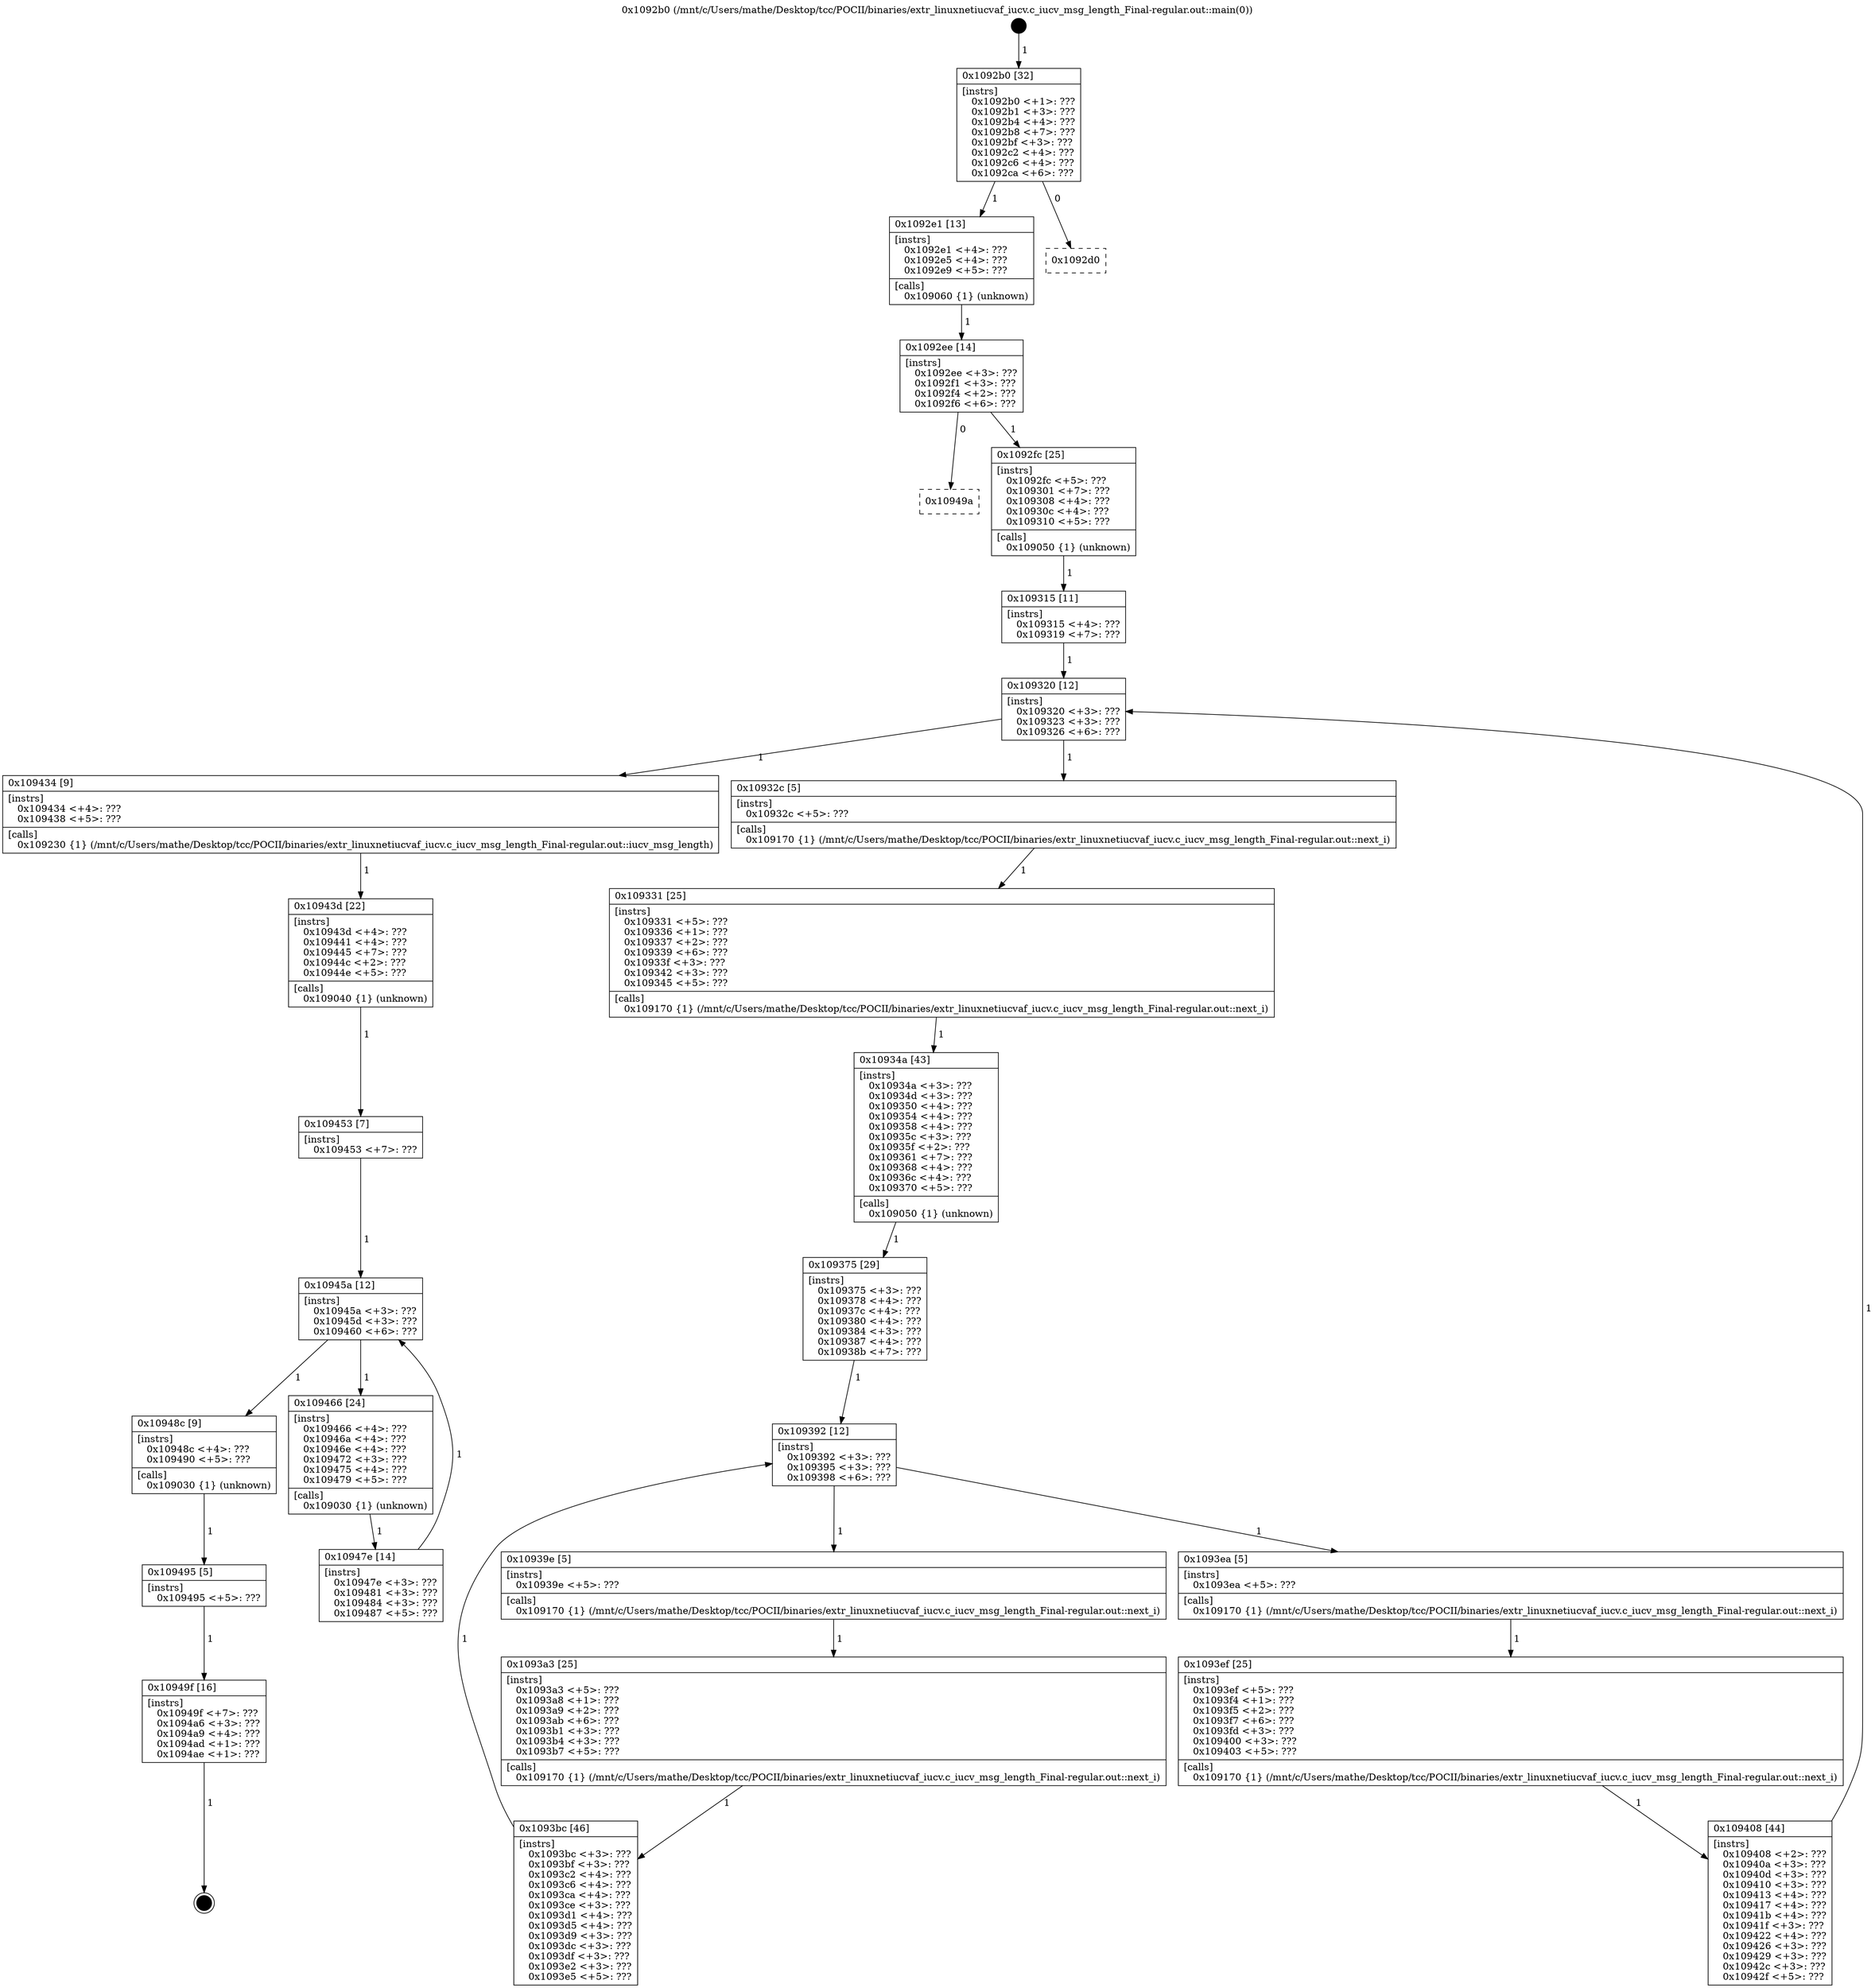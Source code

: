 digraph "0x1092b0" {
  label = "0x1092b0 (/mnt/c/Users/mathe/Desktop/tcc/POCII/binaries/extr_linuxnetiucvaf_iucv.c_iucv_msg_length_Final-regular.out::main(0))"
  labelloc = "t"
  node[shape=record]

  Entry [label="",width=0.3,height=0.3,shape=circle,fillcolor=black,style=filled]
  "0x1092b0" [label="{
     0x1092b0 [32]\l
     | [instrs]\l
     &nbsp;&nbsp;0x1092b0 \<+1\>: ???\l
     &nbsp;&nbsp;0x1092b1 \<+3\>: ???\l
     &nbsp;&nbsp;0x1092b4 \<+4\>: ???\l
     &nbsp;&nbsp;0x1092b8 \<+7\>: ???\l
     &nbsp;&nbsp;0x1092bf \<+3\>: ???\l
     &nbsp;&nbsp;0x1092c2 \<+4\>: ???\l
     &nbsp;&nbsp;0x1092c6 \<+4\>: ???\l
     &nbsp;&nbsp;0x1092ca \<+6\>: ???\l
  }"]
  "0x1092e1" [label="{
     0x1092e1 [13]\l
     | [instrs]\l
     &nbsp;&nbsp;0x1092e1 \<+4\>: ???\l
     &nbsp;&nbsp;0x1092e5 \<+4\>: ???\l
     &nbsp;&nbsp;0x1092e9 \<+5\>: ???\l
     | [calls]\l
     &nbsp;&nbsp;0x109060 \{1\} (unknown)\l
  }"]
  "0x1092d0" [label="{
     0x1092d0\l
  }", style=dashed]
  "0x1092ee" [label="{
     0x1092ee [14]\l
     | [instrs]\l
     &nbsp;&nbsp;0x1092ee \<+3\>: ???\l
     &nbsp;&nbsp;0x1092f1 \<+3\>: ???\l
     &nbsp;&nbsp;0x1092f4 \<+2\>: ???\l
     &nbsp;&nbsp;0x1092f6 \<+6\>: ???\l
  }"]
  "0x10949a" [label="{
     0x10949a\l
  }", style=dashed]
  "0x1092fc" [label="{
     0x1092fc [25]\l
     | [instrs]\l
     &nbsp;&nbsp;0x1092fc \<+5\>: ???\l
     &nbsp;&nbsp;0x109301 \<+7\>: ???\l
     &nbsp;&nbsp;0x109308 \<+4\>: ???\l
     &nbsp;&nbsp;0x10930c \<+4\>: ???\l
     &nbsp;&nbsp;0x109310 \<+5\>: ???\l
     | [calls]\l
     &nbsp;&nbsp;0x109050 \{1\} (unknown)\l
  }"]
  Exit [label="",width=0.3,height=0.3,shape=circle,fillcolor=black,style=filled,peripheries=2]
  "0x109320" [label="{
     0x109320 [12]\l
     | [instrs]\l
     &nbsp;&nbsp;0x109320 \<+3\>: ???\l
     &nbsp;&nbsp;0x109323 \<+3\>: ???\l
     &nbsp;&nbsp;0x109326 \<+6\>: ???\l
  }"]
  "0x109434" [label="{
     0x109434 [9]\l
     | [instrs]\l
     &nbsp;&nbsp;0x109434 \<+4\>: ???\l
     &nbsp;&nbsp;0x109438 \<+5\>: ???\l
     | [calls]\l
     &nbsp;&nbsp;0x109230 \{1\} (/mnt/c/Users/mathe/Desktop/tcc/POCII/binaries/extr_linuxnetiucvaf_iucv.c_iucv_msg_length_Final-regular.out::iucv_msg_length)\l
  }"]
  "0x10932c" [label="{
     0x10932c [5]\l
     | [instrs]\l
     &nbsp;&nbsp;0x10932c \<+5\>: ???\l
     | [calls]\l
     &nbsp;&nbsp;0x109170 \{1\} (/mnt/c/Users/mathe/Desktop/tcc/POCII/binaries/extr_linuxnetiucvaf_iucv.c_iucv_msg_length_Final-regular.out::next_i)\l
  }"]
  "0x109331" [label="{
     0x109331 [25]\l
     | [instrs]\l
     &nbsp;&nbsp;0x109331 \<+5\>: ???\l
     &nbsp;&nbsp;0x109336 \<+1\>: ???\l
     &nbsp;&nbsp;0x109337 \<+2\>: ???\l
     &nbsp;&nbsp;0x109339 \<+6\>: ???\l
     &nbsp;&nbsp;0x10933f \<+3\>: ???\l
     &nbsp;&nbsp;0x109342 \<+3\>: ???\l
     &nbsp;&nbsp;0x109345 \<+5\>: ???\l
     | [calls]\l
     &nbsp;&nbsp;0x109170 \{1\} (/mnt/c/Users/mathe/Desktop/tcc/POCII/binaries/extr_linuxnetiucvaf_iucv.c_iucv_msg_length_Final-regular.out::next_i)\l
  }"]
  "0x10934a" [label="{
     0x10934a [43]\l
     | [instrs]\l
     &nbsp;&nbsp;0x10934a \<+3\>: ???\l
     &nbsp;&nbsp;0x10934d \<+3\>: ???\l
     &nbsp;&nbsp;0x109350 \<+4\>: ???\l
     &nbsp;&nbsp;0x109354 \<+4\>: ???\l
     &nbsp;&nbsp;0x109358 \<+4\>: ???\l
     &nbsp;&nbsp;0x10935c \<+3\>: ???\l
     &nbsp;&nbsp;0x10935f \<+2\>: ???\l
     &nbsp;&nbsp;0x109361 \<+7\>: ???\l
     &nbsp;&nbsp;0x109368 \<+4\>: ???\l
     &nbsp;&nbsp;0x10936c \<+4\>: ???\l
     &nbsp;&nbsp;0x109370 \<+5\>: ???\l
     | [calls]\l
     &nbsp;&nbsp;0x109050 \{1\} (unknown)\l
  }"]
  "0x109392" [label="{
     0x109392 [12]\l
     | [instrs]\l
     &nbsp;&nbsp;0x109392 \<+3\>: ???\l
     &nbsp;&nbsp;0x109395 \<+3\>: ???\l
     &nbsp;&nbsp;0x109398 \<+6\>: ???\l
  }"]
  "0x1093ea" [label="{
     0x1093ea [5]\l
     | [instrs]\l
     &nbsp;&nbsp;0x1093ea \<+5\>: ???\l
     | [calls]\l
     &nbsp;&nbsp;0x109170 \{1\} (/mnt/c/Users/mathe/Desktop/tcc/POCII/binaries/extr_linuxnetiucvaf_iucv.c_iucv_msg_length_Final-regular.out::next_i)\l
  }"]
  "0x10939e" [label="{
     0x10939e [5]\l
     | [instrs]\l
     &nbsp;&nbsp;0x10939e \<+5\>: ???\l
     | [calls]\l
     &nbsp;&nbsp;0x109170 \{1\} (/mnt/c/Users/mathe/Desktop/tcc/POCII/binaries/extr_linuxnetiucvaf_iucv.c_iucv_msg_length_Final-regular.out::next_i)\l
  }"]
  "0x1093a3" [label="{
     0x1093a3 [25]\l
     | [instrs]\l
     &nbsp;&nbsp;0x1093a3 \<+5\>: ???\l
     &nbsp;&nbsp;0x1093a8 \<+1\>: ???\l
     &nbsp;&nbsp;0x1093a9 \<+2\>: ???\l
     &nbsp;&nbsp;0x1093ab \<+6\>: ???\l
     &nbsp;&nbsp;0x1093b1 \<+3\>: ???\l
     &nbsp;&nbsp;0x1093b4 \<+3\>: ???\l
     &nbsp;&nbsp;0x1093b7 \<+5\>: ???\l
     | [calls]\l
     &nbsp;&nbsp;0x109170 \{1\} (/mnt/c/Users/mathe/Desktop/tcc/POCII/binaries/extr_linuxnetiucvaf_iucv.c_iucv_msg_length_Final-regular.out::next_i)\l
  }"]
  "0x1093bc" [label="{
     0x1093bc [46]\l
     | [instrs]\l
     &nbsp;&nbsp;0x1093bc \<+3\>: ???\l
     &nbsp;&nbsp;0x1093bf \<+3\>: ???\l
     &nbsp;&nbsp;0x1093c2 \<+4\>: ???\l
     &nbsp;&nbsp;0x1093c6 \<+4\>: ???\l
     &nbsp;&nbsp;0x1093ca \<+4\>: ???\l
     &nbsp;&nbsp;0x1093ce \<+3\>: ???\l
     &nbsp;&nbsp;0x1093d1 \<+4\>: ???\l
     &nbsp;&nbsp;0x1093d5 \<+4\>: ???\l
     &nbsp;&nbsp;0x1093d9 \<+3\>: ???\l
     &nbsp;&nbsp;0x1093dc \<+3\>: ???\l
     &nbsp;&nbsp;0x1093df \<+3\>: ???\l
     &nbsp;&nbsp;0x1093e2 \<+3\>: ???\l
     &nbsp;&nbsp;0x1093e5 \<+5\>: ???\l
  }"]
  "0x109375" [label="{
     0x109375 [29]\l
     | [instrs]\l
     &nbsp;&nbsp;0x109375 \<+3\>: ???\l
     &nbsp;&nbsp;0x109378 \<+4\>: ???\l
     &nbsp;&nbsp;0x10937c \<+4\>: ???\l
     &nbsp;&nbsp;0x109380 \<+4\>: ???\l
     &nbsp;&nbsp;0x109384 \<+3\>: ???\l
     &nbsp;&nbsp;0x109387 \<+4\>: ???\l
     &nbsp;&nbsp;0x10938b \<+7\>: ???\l
  }"]
  "0x1093ef" [label="{
     0x1093ef [25]\l
     | [instrs]\l
     &nbsp;&nbsp;0x1093ef \<+5\>: ???\l
     &nbsp;&nbsp;0x1093f4 \<+1\>: ???\l
     &nbsp;&nbsp;0x1093f5 \<+2\>: ???\l
     &nbsp;&nbsp;0x1093f7 \<+6\>: ???\l
     &nbsp;&nbsp;0x1093fd \<+3\>: ???\l
     &nbsp;&nbsp;0x109400 \<+3\>: ???\l
     &nbsp;&nbsp;0x109403 \<+5\>: ???\l
     | [calls]\l
     &nbsp;&nbsp;0x109170 \{1\} (/mnt/c/Users/mathe/Desktop/tcc/POCII/binaries/extr_linuxnetiucvaf_iucv.c_iucv_msg_length_Final-regular.out::next_i)\l
  }"]
  "0x109408" [label="{
     0x109408 [44]\l
     | [instrs]\l
     &nbsp;&nbsp;0x109408 \<+2\>: ???\l
     &nbsp;&nbsp;0x10940a \<+3\>: ???\l
     &nbsp;&nbsp;0x10940d \<+3\>: ???\l
     &nbsp;&nbsp;0x109410 \<+3\>: ???\l
     &nbsp;&nbsp;0x109413 \<+4\>: ???\l
     &nbsp;&nbsp;0x109417 \<+4\>: ???\l
     &nbsp;&nbsp;0x10941b \<+4\>: ???\l
     &nbsp;&nbsp;0x10941f \<+3\>: ???\l
     &nbsp;&nbsp;0x109422 \<+4\>: ???\l
     &nbsp;&nbsp;0x109426 \<+3\>: ???\l
     &nbsp;&nbsp;0x109429 \<+3\>: ???\l
     &nbsp;&nbsp;0x10942c \<+3\>: ???\l
     &nbsp;&nbsp;0x10942f \<+5\>: ???\l
  }"]
  "0x109315" [label="{
     0x109315 [11]\l
     | [instrs]\l
     &nbsp;&nbsp;0x109315 \<+4\>: ???\l
     &nbsp;&nbsp;0x109319 \<+7\>: ???\l
  }"]
  "0x10943d" [label="{
     0x10943d [22]\l
     | [instrs]\l
     &nbsp;&nbsp;0x10943d \<+4\>: ???\l
     &nbsp;&nbsp;0x109441 \<+4\>: ???\l
     &nbsp;&nbsp;0x109445 \<+7\>: ???\l
     &nbsp;&nbsp;0x10944c \<+2\>: ???\l
     &nbsp;&nbsp;0x10944e \<+5\>: ???\l
     | [calls]\l
     &nbsp;&nbsp;0x109040 \{1\} (unknown)\l
  }"]
  "0x10945a" [label="{
     0x10945a [12]\l
     | [instrs]\l
     &nbsp;&nbsp;0x10945a \<+3\>: ???\l
     &nbsp;&nbsp;0x10945d \<+3\>: ???\l
     &nbsp;&nbsp;0x109460 \<+6\>: ???\l
  }"]
  "0x10948c" [label="{
     0x10948c [9]\l
     | [instrs]\l
     &nbsp;&nbsp;0x10948c \<+4\>: ???\l
     &nbsp;&nbsp;0x109490 \<+5\>: ???\l
     | [calls]\l
     &nbsp;&nbsp;0x109030 \{1\} (unknown)\l
  }"]
  "0x109466" [label="{
     0x109466 [24]\l
     | [instrs]\l
     &nbsp;&nbsp;0x109466 \<+4\>: ???\l
     &nbsp;&nbsp;0x10946a \<+4\>: ???\l
     &nbsp;&nbsp;0x10946e \<+4\>: ???\l
     &nbsp;&nbsp;0x109472 \<+3\>: ???\l
     &nbsp;&nbsp;0x109475 \<+4\>: ???\l
     &nbsp;&nbsp;0x109479 \<+5\>: ???\l
     | [calls]\l
     &nbsp;&nbsp;0x109030 \{1\} (unknown)\l
  }"]
  "0x10947e" [label="{
     0x10947e [14]\l
     | [instrs]\l
     &nbsp;&nbsp;0x10947e \<+3\>: ???\l
     &nbsp;&nbsp;0x109481 \<+3\>: ???\l
     &nbsp;&nbsp;0x109484 \<+3\>: ???\l
     &nbsp;&nbsp;0x109487 \<+5\>: ???\l
  }"]
  "0x109453" [label="{
     0x109453 [7]\l
     | [instrs]\l
     &nbsp;&nbsp;0x109453 \<+7\>: ???\l
  }"]
  "0x109495" [label="{
     0x109495 [5]\l
     | [instrs]\l
     &nbsp;&nbsp;0x109495 \<+5\>: ???\l
  }"]
  "0x10949f" [label="{
     0x10949f [16]\l
     | [instrs]\l
     &nbsp;&nbsp;0x10949f \<+7\>: ???\l
     &nbsp;&nbsp;0x1094a6 \<+3\>: ???\l
     &nbsp;&nbsp;0x1094a9 \<+4\>: ???\l
     &nbsp;&nbsp;0x1094ad \<+1\>: ???\l
     &nbsp;&nbsp;0x1094ae \<+1\>: ???\l
  }"]
  Entry -> "0x1092b0" [label=" 1"]
  "0x1092b0" -> "0x1092e1" [label=" 1"]
  "0x1092b0" -> "0x1092d0" [label=" 0"]
  "0x1092e1" -> "0x1092ee" [label=" 1"]
  "0x1092ee" -> "0x10949a" [label=" 0"]
  "0x1092ee" -> "0x1092fc" [label=" 1"]
  "0x10949f" -> Exit [label=" 1"]
  "0x1092fc" -> "0x109315" [label=" 1"]
  "0x109320" -> "0x109434" [label=" 1"]
  "0x109320" -> "0x10932c" [label=" 1"]
  "0x10932c" -> "0x109331" [label=" 1"]
  "0x109331" -> "0x10934a" [label=" 1"]
  "0x10934a" -> "0x109375" [label=" 1"]
  "0x109392" -> "0x1093ea" [label=" 1"]
  "0x109392" -> "0x10939e" [label=" 1"]
  "0x10939e" -> "0x1093a3" [label=" 1"]
  "0x1093a3" -> "0x1093bc" [label=" 1"]
  "0x109375" -> "0x109392" [label=" 1"]
  "0x1093bc" -> "0x109392" [label=" 1"]
  "0x1093ea" -> "0x1093ef" [label=" 1"]
  "0x1093ef" -> "0x109408" [label=" 1"]
  "0x109315" -> "0x109320" [label=" 1"]
  "0x109408" -> "0x109320" [label=" 1"]
  "0x109434" -> "0x10943d" [label=" 1"]
  "0x10943d" -> "0x109453" [label=" 1"]
  "0x10945a" -> "0x10948c" [label=" 1"]
  "0x10945a" -> "0x109466" [label=" 1"]
  "0x109466" -> "0x10947e" [label=" 1"]
  "0x109453" -> "0x10945a" [label=" 1"]
  "0x10947e" -> "0x10945a" [label=" 1"]
  "0x10948c" -> "0x109495" [label=" 1"]
  "0x109495" -> "0x10949f" [label=" 1"]
}
